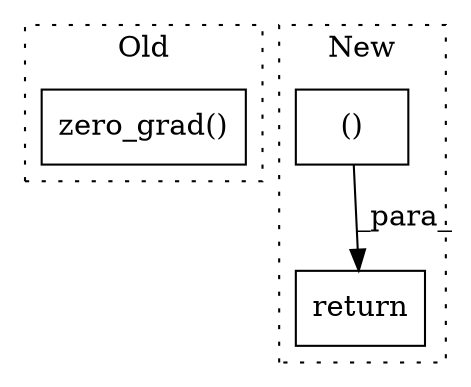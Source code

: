 digraph G {
subgraph cluster0 {
1 [label="zero_grad()" a="75" s="4600" l="28" shape="box"];
label = "Old";
style="dotted";
}
subgraph cluster1 {
2 [label="()" a="54" s="6303" l="65" shape="box"];
3 [label="return" a="93" s="6283" l="7" shape="box"];
label = "New";
style="dotted";
}
2 -> 3 [label="_para_"];
}